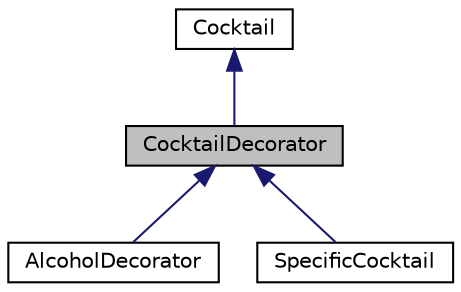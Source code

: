 digraph "CocktailDecorator"
{
 // LATEX_PDF_SIZE
  edge [fontname="Helvetica",fontsize="10",labelfontname="Helvetica",labelfontsize="10"];
  node [fontname="Helvetica",fontsize="10",shape=record];
  Node1 [label="CocktailDecorator",height=0.2,width=0.4,color="black", fillcolor="grey75", style="filled", fontcolor="black",tooltip="The CocktailDecorator class is an abstract class that serves as a base for all cocktail decorators."];
  Node2 -> Node1 [dir="back",color="midnightblue",fontsize="10",style="solid",fontname="Helvetica"];
  Node2 [label="Cocktail",height=0.2,width=0.4,color="black", fillcolor="white", style="filled",URL="$classCocktail.html",tooltip="The Cocktail class is an abstract base class that defines the interface for all cocktails."];
  Node1 -> Node3 [dir="back",color="midnightblue",fontsize="10",style="solid",fontname="Helvetica"];
  Node3 [label="AlcoholDecorator",height=0.2,width=0.4,color="black", fillcolor="white", style="filled",URL="$classAlcoholDecorator.html",tooltip="The AlcoholDecorator class is a concrete decorator that adds an alcohol to a cocktail."];
  Node1 -> Node4 [dir="back",color="midnightblue",fontsize="10",style="solid",fontname="Helvetica"];
  Node4 [label="SpecificCocktail",height=0.2,width=0.4,color="black", fillcolor="white", style="filled",URL="$classSpecificCocktail.html",tooltip="The SpecificCocktail class is a concrete decorator that adds a specific type of alcohol to a base coc..."];
}
